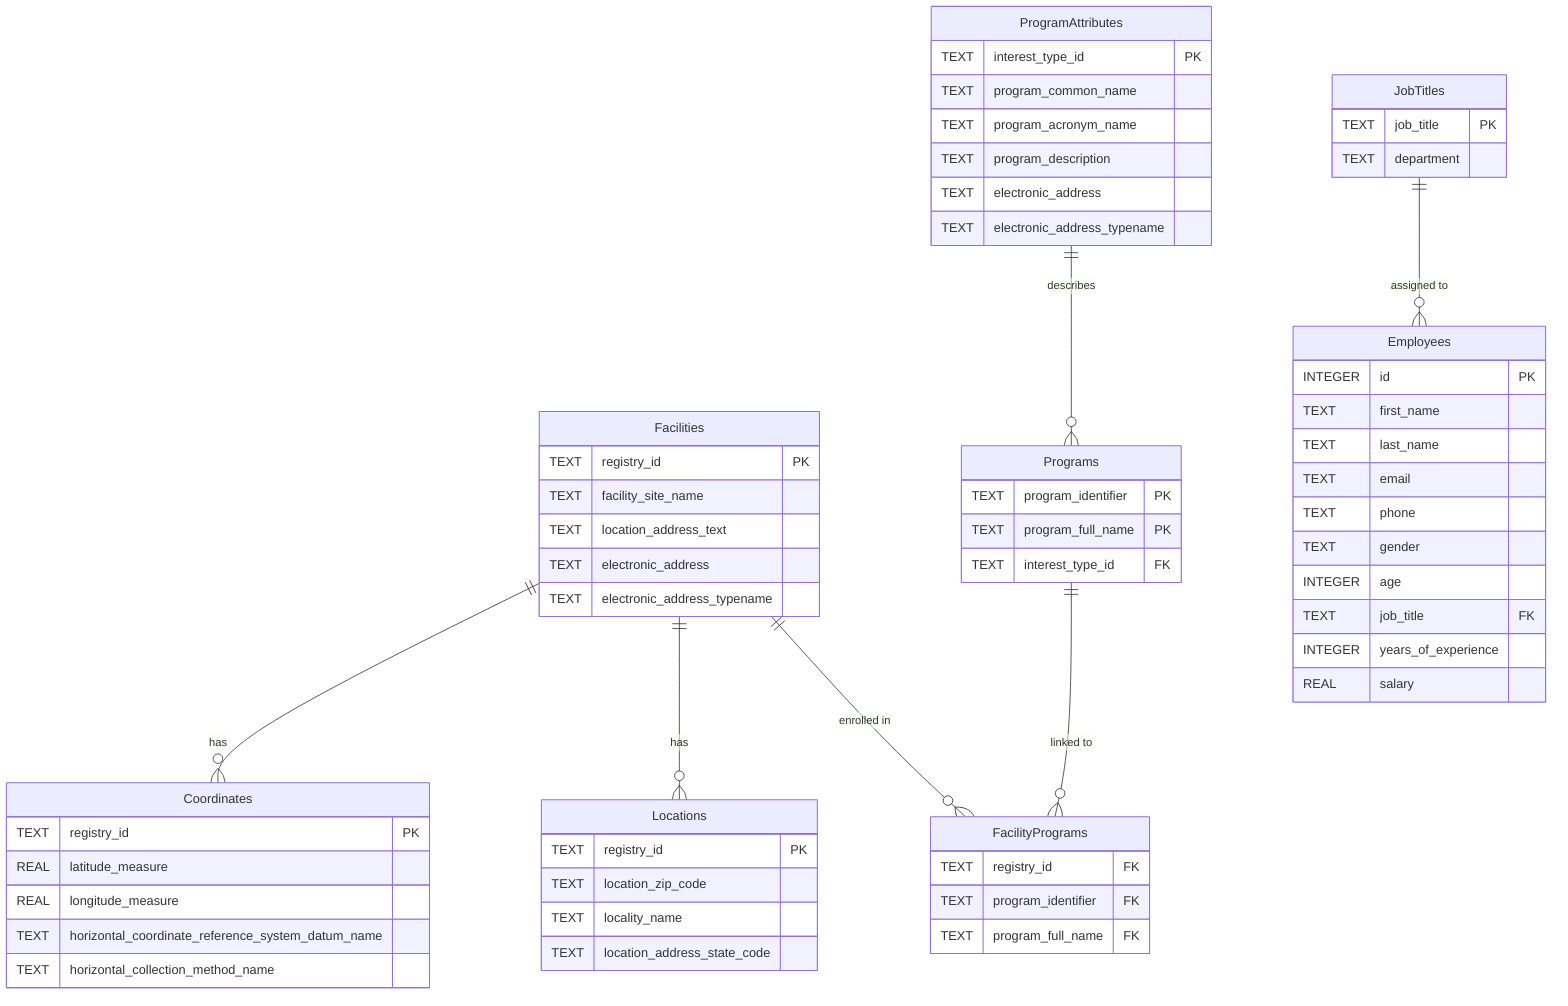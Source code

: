 erDiagram
    Facilities {
        TEXT registry_id PK
        TEXT facility_site_name
        TEXT location_address_text
        TEXT electronic_address
        TEXT electronic_address_typename
    }

    Coordinates {
        TEXT registry_id PK
        REAL latitude_measure
        REAL longitude_measure
        TEXT horizontal_coordinate_reference_system_datum_name
        TEXT horizontal_collection_method_name
    }

    Locations {
        TEXT registry_id PK
        TEXT location_zip_code
        TEXT locality_name
        TEXT location_address_state_code
    }

    ProgramAttributes {
        TEXT interest_type_id PK
        TEXT program_common_name
        TEXT program_acronym_name
        TEXT program_description
        TEXT electronic_address
        TEXT electronic_address_typename
    }

    Programs {
        TEXT program_identifier PK
        TEXT program_full_name PK
        TEXT interest_type_id FK
    }

    FacilityPrograms {
        TEXT registry_id FK
        TEXT program_identifier FK
        TEXT program_full_name FK
    }

    JobTitles {
        TEXT job_title PK
        TEXT department
    }

    Employees {
        INTEGER id PK
        TEXT first_name
        TEXT last_name
        TEXT email
        TEXT phone
        TEXT gender
        INTEGER age
        TEXT job_title FK
        INTEGER years_of_experience
        REAL salary
    }

    Facilities ||--o{ Coordinates : "has"
    Facilities ||--o{ Locations : "has"
    Facilities ||--o{ FacilityPrograms : "enrolled in"

    Programs ||--o{ FacilityPrograms : "linked to"
    ProgramAttributes ||--o{ Programs : "describes"

    JobTitles ||--o{ Employees : "assigned to"
